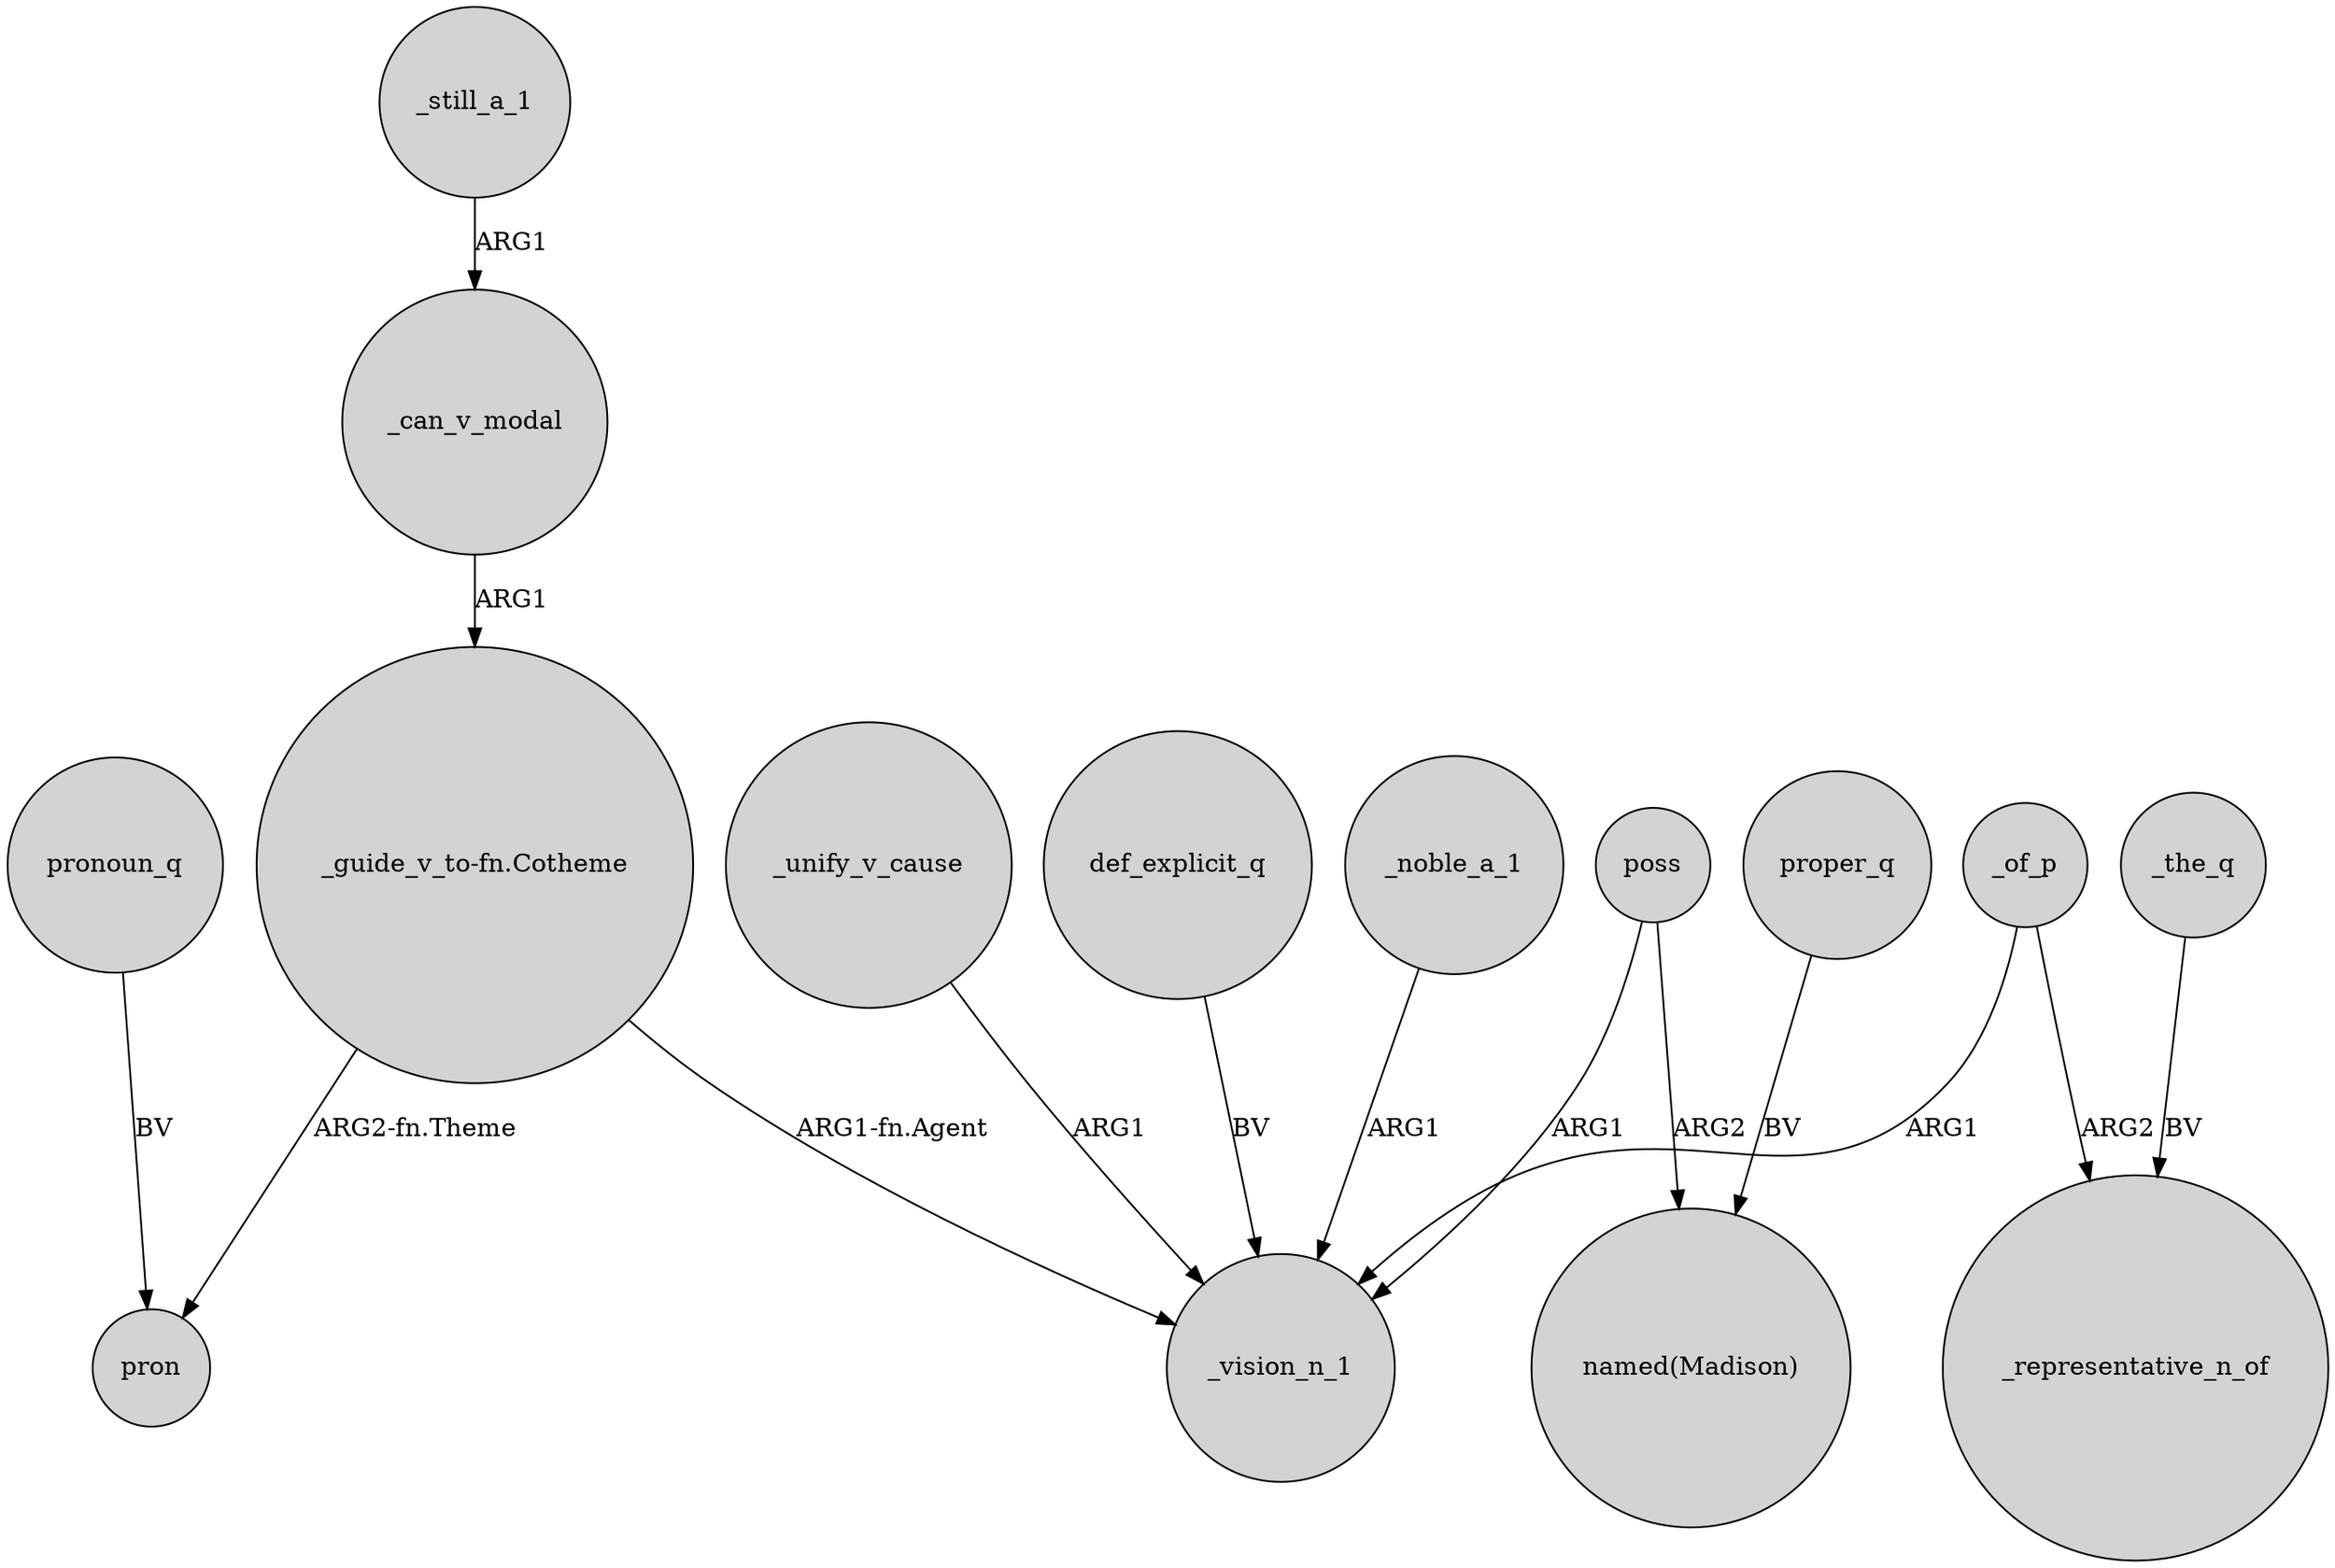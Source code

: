 digraph {
	node [shape=circle style=filled]
	"_guide_v_to-fn.Cotheme" -> pron [label="ARG2-fn.Theme"]
	poss -> _vision_n_1 [label=ARG1]
	proper_q -> "named(Madison)" [label=BV]
	"_guide_v_to-fn.Cotheme" -> _vision_n_1 [label="ARG1-fn.Agent"]
	_noble_a_1 -> _vision_n_1 [label=ARG1]
	_of_p -> _representative_n_of [label=ARG2]
	_unify_v_cause -> _vision_n_1 [label=ARG1]
	_still_a_1 -> _can_v_modal [label=ARG1]
	_of_p -> _vision_n_1 [label=ARG1]
	_can_v_modal -> "_guide_v_to-fn.Cotheme" [label=ARG1]
	_the_q -> _representative_n_of [label=BV]
	poss -> "named(Madison)" [label=ARG2]
	def_explicit_q -> _vision_n_1 [label=BV]
	pronoun_q -> pron [label=BV]
}
